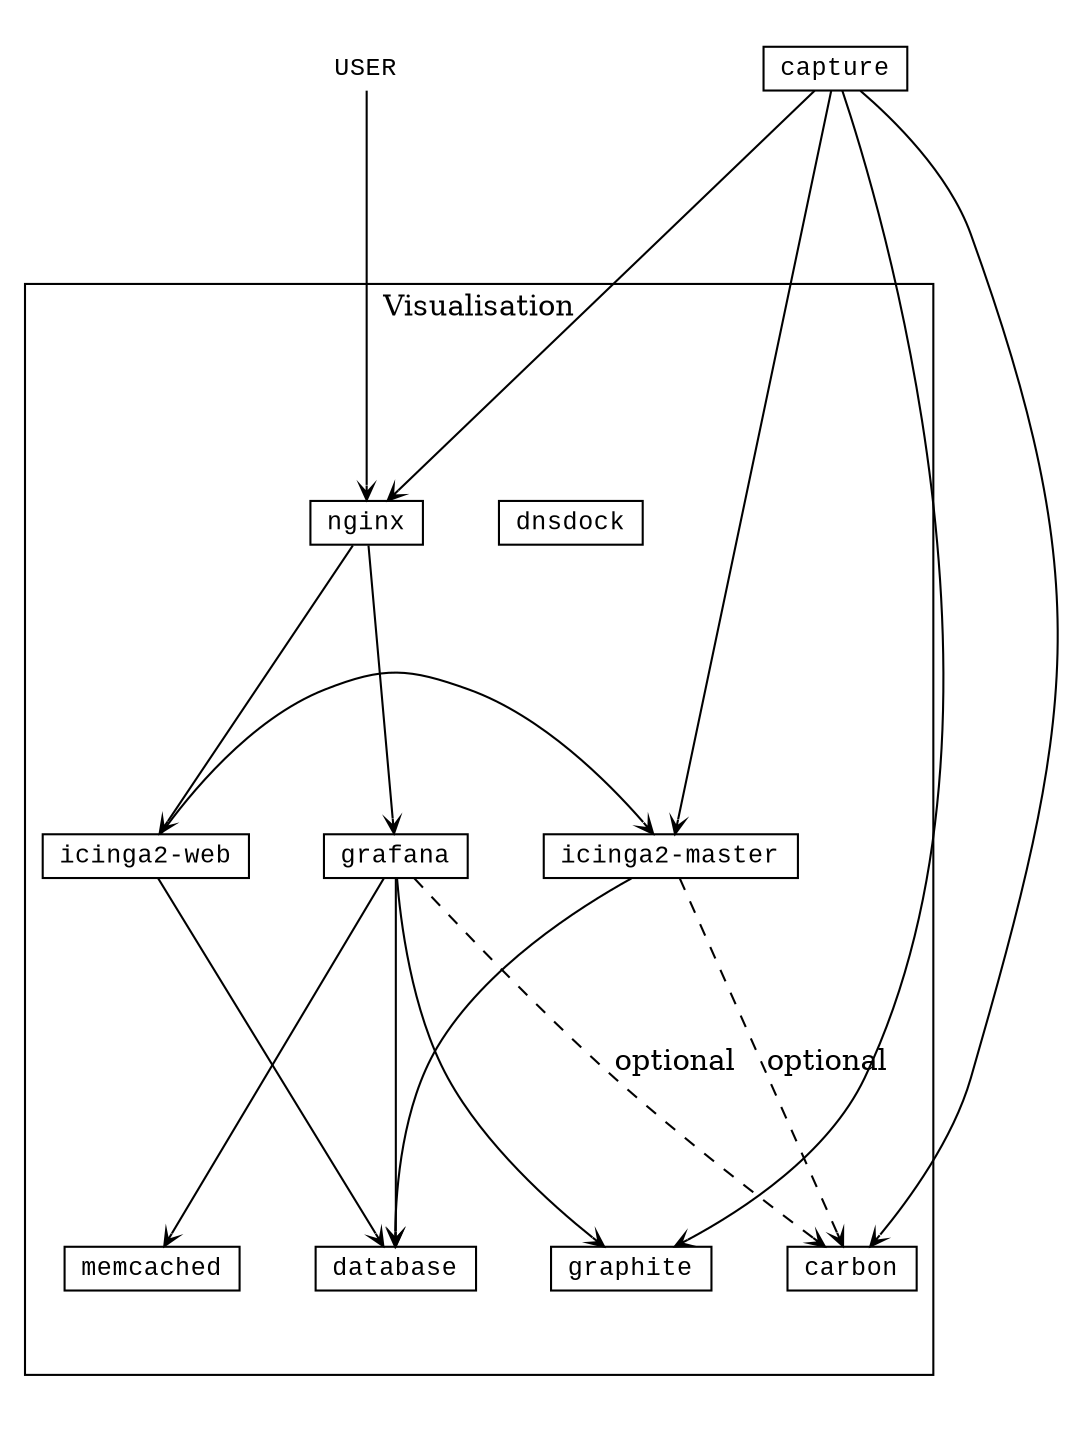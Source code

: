 // create: dot data-visualisation.dot  -Tpng -o assets/data-visualisation.png

digraph G {

  nodesep     = 0.5 // increases the separation between nodes
  ratio       = 1.5
  overlap     = true
  start       = 1
  concentrate = false

  splines     = true


  node [
    fontname = "Courier New",
    fontsize = 12,
    height   = 0.2,
    width    = 0.2,
    shape    = box
  ]
  edge [
    style     = solid,
    arrowhead = "vee",
    arrowtail = "vee",
    arrowsize = "0.7",
    splines   = "curved"
  ]

  subgraph level0{
    user                [label = "USER",shape = none]
  }
  subgraph cluster_visualisation{
    label = "Visualisation";

    dnsdock             [label="dnsdock"]
    memcached           [label="memcached"]
    nginx               [label="nginx"]
    carbon              [label="carbon"]
    graphite            [label="graphite"]
    grafana             [label="grafana"]
    icinga2Master       [label="icinga2-master"]
    icinga2Web          [label="icinga2-web"]
    database            [label="database"]

    { rank = same; icinga2Web icinga2Master grafana }
    { rank = same; graphite carbon memcached }
  }

  { rank=min; user capture }  [style=invis]

  user              -> nginx

  capture           -> { nginx graphite carbon icinga2Master }  [weight=1000]

  nginx             -> { grafana icinga2Web }                   [weight=1000]

  grafana           -> { database memcached graphite }            [weight=1000]
  grafana           -> carbon     [style=dashed, label="optional", weight=1000]

  icinga2Master     -> database
  icinga2Master     -> carbon     [style=dashed,label="optional", weight=1000]

  icinga2Web        -> { database icinga2Master }
}
